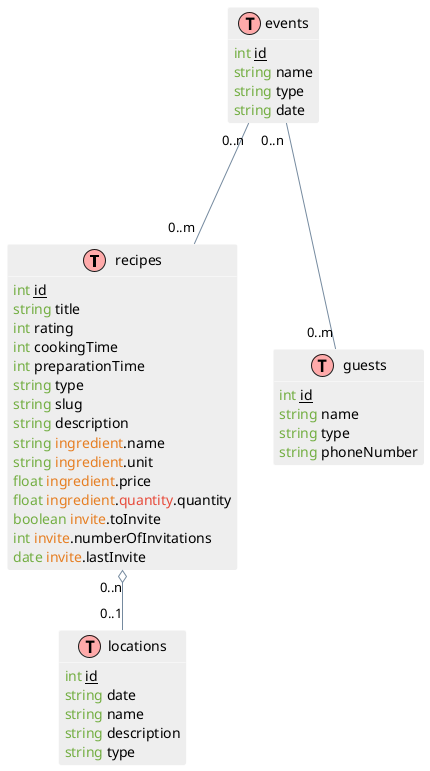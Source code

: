 @startuml

' Use http://www.planttext.com/planttext to compile

!define table(x) class x << (T,#FFAAAA) >>
!define primary_key(x) <u>x</u>
!define variableType(x) <font color="#73AE42">x</font>
!define embed(x) <font color="#e67e22">x</font>
!define embed2(x) <font color="#e74c3c">x</font>
hide methods
hide stereotypes

skinparam shadowing false
skinparam stereotypeCBackgroundColor #5B9BD5

skinparam note {
  BackgroundColor #73AE42
  BorderColor #6CA43E
  FontColor white
}

skinparam class {
  BackgroundColor #EEEEEE
  ArrowColor #758A9F
  BorderColor #FFFFFF
}

skinparam sequence {
  ArrowColor #6CA43E

  LifeLineBorderColor #6CA43E
  LifeLineBackgroundColor #73AE42

  ParticipantBorderColor #2E75B5
  ParticipantBackgroundColor #5B9BD5

  ActorBorderColor #2E75B5
  ActorBackgroundColor #5B9BD5

  BoxLineColor #A5A5A5
}

skinparam state {
  BackgroundColor #EEEEEE
  ArrowColor #758A9F
  BorderColor #9E9E9E
}

skinparam usecase {
  BackgroundColor #EEEEEE
  BorderColor #9E9E9E

  ArrowColor #6CA43E
  ActorBorderColor #6CA43E
}

skinparam component {
  BackgroundColor #EEEEEE
  ArrowColor #758A9F
  BorderColor #9E9E9E
}

skinparam node {
  BackgroundColor #FFFFFF
  ArrowColor #758A9F
  BorderColor #9E9E9E
}

skinparam database {
  BackgroundColor #EEEEEE
  ArrowColor #758A9F
  BorderColor #9E9E9E
}

table(recipes) {
  variableType(int) primary_key(id)
  variableType(string) title
  variableType(int) rating
  variableType(int) cookingTime
  variableType(int) preparationTime
  variableType(string) type
  variableType(string) slug
  variableType(string) description
  variableType(string) embed(ingredient).name
  variableType(string) embed(ingredient).unit
  variableType(float) embed(ingredient).price
  variableType(float) embed(ingredient).embed2(quantity).quantity
  variableType(boolean) embed(invite).toInvite
  variableType(int) embed(invite).numberOfInvitations
  variableType(date) embed(invite).lastInvite
}

table(locations) {
  variableType(int) primary_key(id)
  variableType(string) date
  variableType(string) name
  variableType(string) description
  variableType(string) type
}

table(guests) {
  variableType(int) primary_key(id)
  variableType(string) name
  variableType(string) type
  variableType(string) phoneNumber
}

table(events) {
  variableType(int) primary_key(id)
  variableType(string) name
  variableType(string) type
  variableType(string) date
}

recipes "0..n" o-- "0..1" locations
events "0..n " --- "0..m" guests
events "0..n" --- "0..m " recipes

@enduml